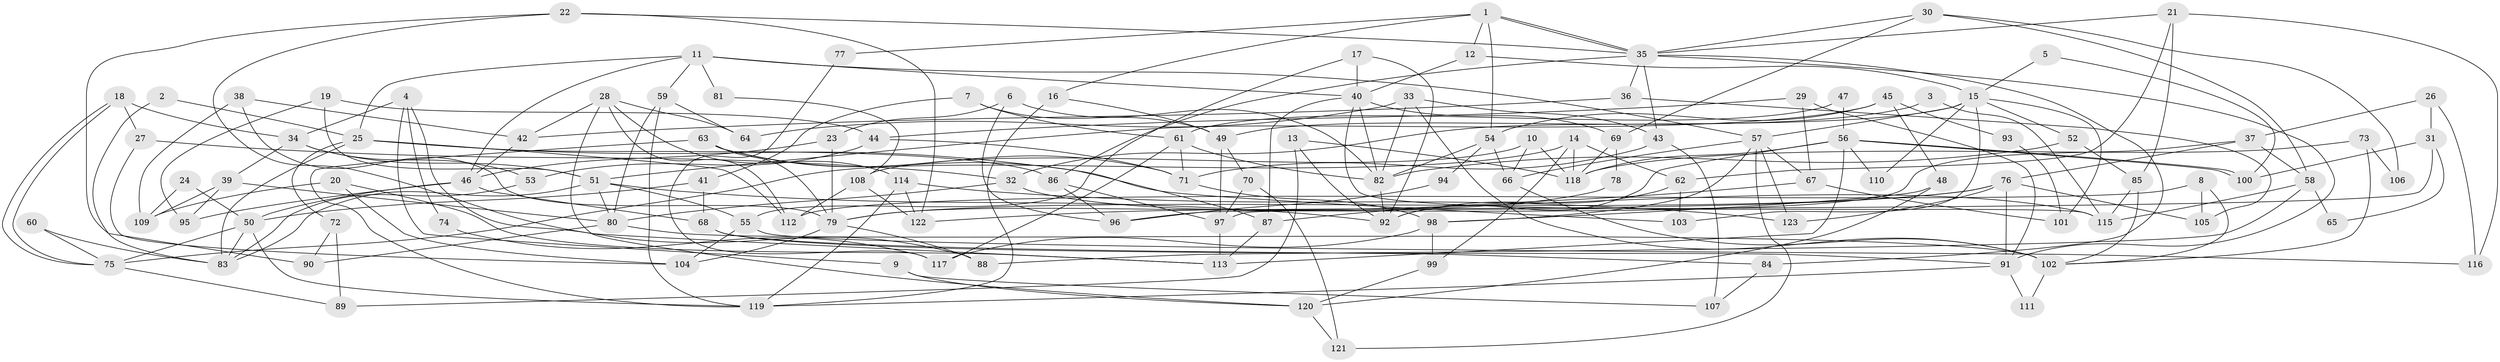 // Generated by graph-tools (version 1.1) at 2025/02/03/09/25 03:02:12]
// undirected, 123 vertices, 246 edges
graph export_dot {
graph [start="1"]
  node [color=gray90,style=filled];
  1;
  2;
  3;
  4;
  5;
  6;
  7;
  8;
  9;
  10;
  11;
  12;
  13;
  14;
  15;
  16;
  17;
  18;
  19;
  20;
  21;
  22;
  23;
  24;
  25;
  26;
  27;
  28;
  29;
  30;
  31;
  32;
  33;
  34;
  35;
  36;
  37;
  38;
  39;
  40;
  41;
  42;
  43;
  44;
  45;
  46;
  47;
  48;
  49;
  50;
  51;
  52;
  53;
  54;
  55;
  56;
  57;
  58;
  59;
  60;
  61;
  62;
  63;
  64;
  65;
  66;
  67;
  68;
  69;
  70;
  71;
  72;
  73;
  74;
  75;
  76;
  77;
  78;
  79;
  80;
  81;
  82;
  83;
  84;
  85;
  86;
  87;
  88;
  89;
  90;
  91;
  92;
  93;
  94;
  95;
  96;
  97;
  98;
  99;
  100;
  101;
  102;
  103;
  104;
  105;
  106;
  107;
  108;
  109;
  110;
  111;
  112;
  113;
  114;
  115;
  116;
  117;
  118;
  119;
  120;
  121;
  122;
  123;
  1 -- 54;
  1 -- 35;
  1 -- 35;
  1 -- 12;
  1 -- 16;
  1 -- 77;
  2 -- 25;
  2 -- 83;
  3 -- 115;
  3 -- 49;
  4 -- 88;
  4 -- 34;
  4 -- 9;
  4 -- 74;
  5 -- 100;
  5 -- 15;
  6 -- 82;
  6 -- 23;
  6 -- 96;
  7 -- 49;
  7 -- 61;
  7 -- 41;
  8 -- 102;
  8 -- 112;
  8 -- 105;
  9 -- 107;
  9 -- 120;
  10 -- 108;
  10 -- 118;
  10 -- 66;
  11 -- 46;
  11 -- 25;
  11 -- 40;
  11 -- 57;
  11 -- 59;
  11 -- 81;
  12 -- 40;
  12 -- 15;
  13 -- 118;
  13 -- 92;
  13 -- 89;
  14 -- 75;
  14 -- 62;
  14 -- 99;
  14 -- 118;
  15 -- 57;
  15 -- 32;
  15 -- 52;
  15 -- 101;
  15 -- 103;
  15 -- 110;
  16 -- 49;
  16 -- 119;
  17 -- 92;
  17 -- 55;
  17 -- 40;
  18 -- 34;
  18 -- 75;
  18 -- 75;
  18 -- 27;
  19 -- 95;
  19 -- 51;
  19 -- 44;
  20 -- 113;
  20 -- 109;
  20 -- 104;
  21 -- 85;
  21 -- 35;
  21 -- 62;
  21 -- 116;
  22 -- 35;
  22 -- 90;
  22 -- 113;
  22 -- 122;
  23 -- 46;
  23 -- 79;
  24 -- 109;
  24 -- 50;
  25 -- 103;
  25 -- 86;
  25 -- 72;
  25 -- 83;
  25 -- 112;
  26 -- 37;
  26 -- 116;
  26 -- 31;
  27 -- 32;
  27 -- 104;
  28 -- 114;
  28 -- 120;
  28 -- 42;
  28 -- 64;
  28 -- 112;
  29 -- 44;
  29 -- 67;
  29 -- 91;
  30 -- 35;
  30 -- 69;
  30 -- 58;
  30 -- 106;
  31 -- 97;
  31 -- 65;
  31 -- 100;
  32 -- 80;
  32 -- 115;
  33 -- 102;
  33 -- 64;
  33 -- 43;
  33 -- 82;
  34 -- 53;
  34 -- 51;
  34 -- 39;
  35 -- 91;
  35 -- 36;
  35 -- 43;
  35 -- 84;
  35 -- 86;
  36 -- 105;
  36 -- 42;
  37 -- 58;
  37 -- 76;
  37 -- 96;
  38 -- 79;
  38 -- 42;
  38 -- 109;
  39 -- 80;
  39 -- 95;
  39 -- 109;
  40 -- 69;
  40 -- 82;
  40 -- 87;
  40 -- 115;
  41 -- 68;
  41 -- 50;
  42 -- 46;
  43 -- 71;
  43 -- 107;
  44 -- 71;
  44 -- 53;
  45 -- 51;
  45 -- 54;
  45 -- 48;
  45 -- 93;
  46 -- 50;
  46 -- 68;
  46 -- 95;
  47 -- 56;
  47 -- 61;
  48 -- 120;
  48 -- 98;
  49 -- 70;
  49 -- 97;
  50 -- 83;
  50 -- 75;
  50 -- 119;
  51 -- 92;
  51 -- 80;
  51 -- 55;
  51 -- 83;
  52 -- 82;
  52 -- 85;
  53 -- 83;
  54 -- 82;
  54 -- 66;
  54 -- 94;
  55 -- 104;
  55 -- 116;
  56 -- 113;
  56 -- 100;
  56 -- 100;
  56 -- 92;
  56 -- 110;
  56 -- 118;
  57 -- 123;
  57 -- 66;
  57 -- 67;
  57 -- 98;
  57 -- 121;
  58 -- 115;
  58 -- 65;
  58 -- 88;
  59 -- 119;
  59 -- 64;
  59 -- 80;
  60 -- 83;
  60 -- 75;
  61 -- 82;
  61 -- 71;
  61 -- 117;
  62 -- 92;
  62 -- 103;
  63 -- 119;
  63 -- 71;
  63 -- 79;
  63 -- 87;
  66 -- 102;
  67 -- 87;
  67 -- 101;
  68 -- 91;
  68 -- 84;
  69 -- 118;
  69 -- 78;
  70 -- 97;
  70 -- 121;
  71 -- 98;
  72 -- 89;
  72 -- 90;
  73 -- 102;
  73 -- 118;
  73 -- 106;
  74 -- 117;
  75 -- 89;
  76 -- 79;
  76 -- 91;
  76 -- 105;
  76 -- 122;
  76 -- 123;
  77 -- 117;
  78 -- 79;
  79 -- 104;
  79 -- 88;
  80 -- 102;
  80 -- 90;
  81 -- 108;
  82 -- 92;
  84 -- 107;
  85 -- 115;
  85 -- 102;
  86 -- 96;
  86 -- 97;
  87 -- 113;
  91 -- 119;
  91 -- 111;
  93 -- 101;
  94 -- 96;
  97 -- 113;
  98 -- 99;
  98 -- 117;
  99 -- 120;
  102 -- 111;
  108 -- 112;
  108 -- 122;
  114 -- 119;
  114 -- 122;
  114 -- 123;
  120 -- 121;
}
